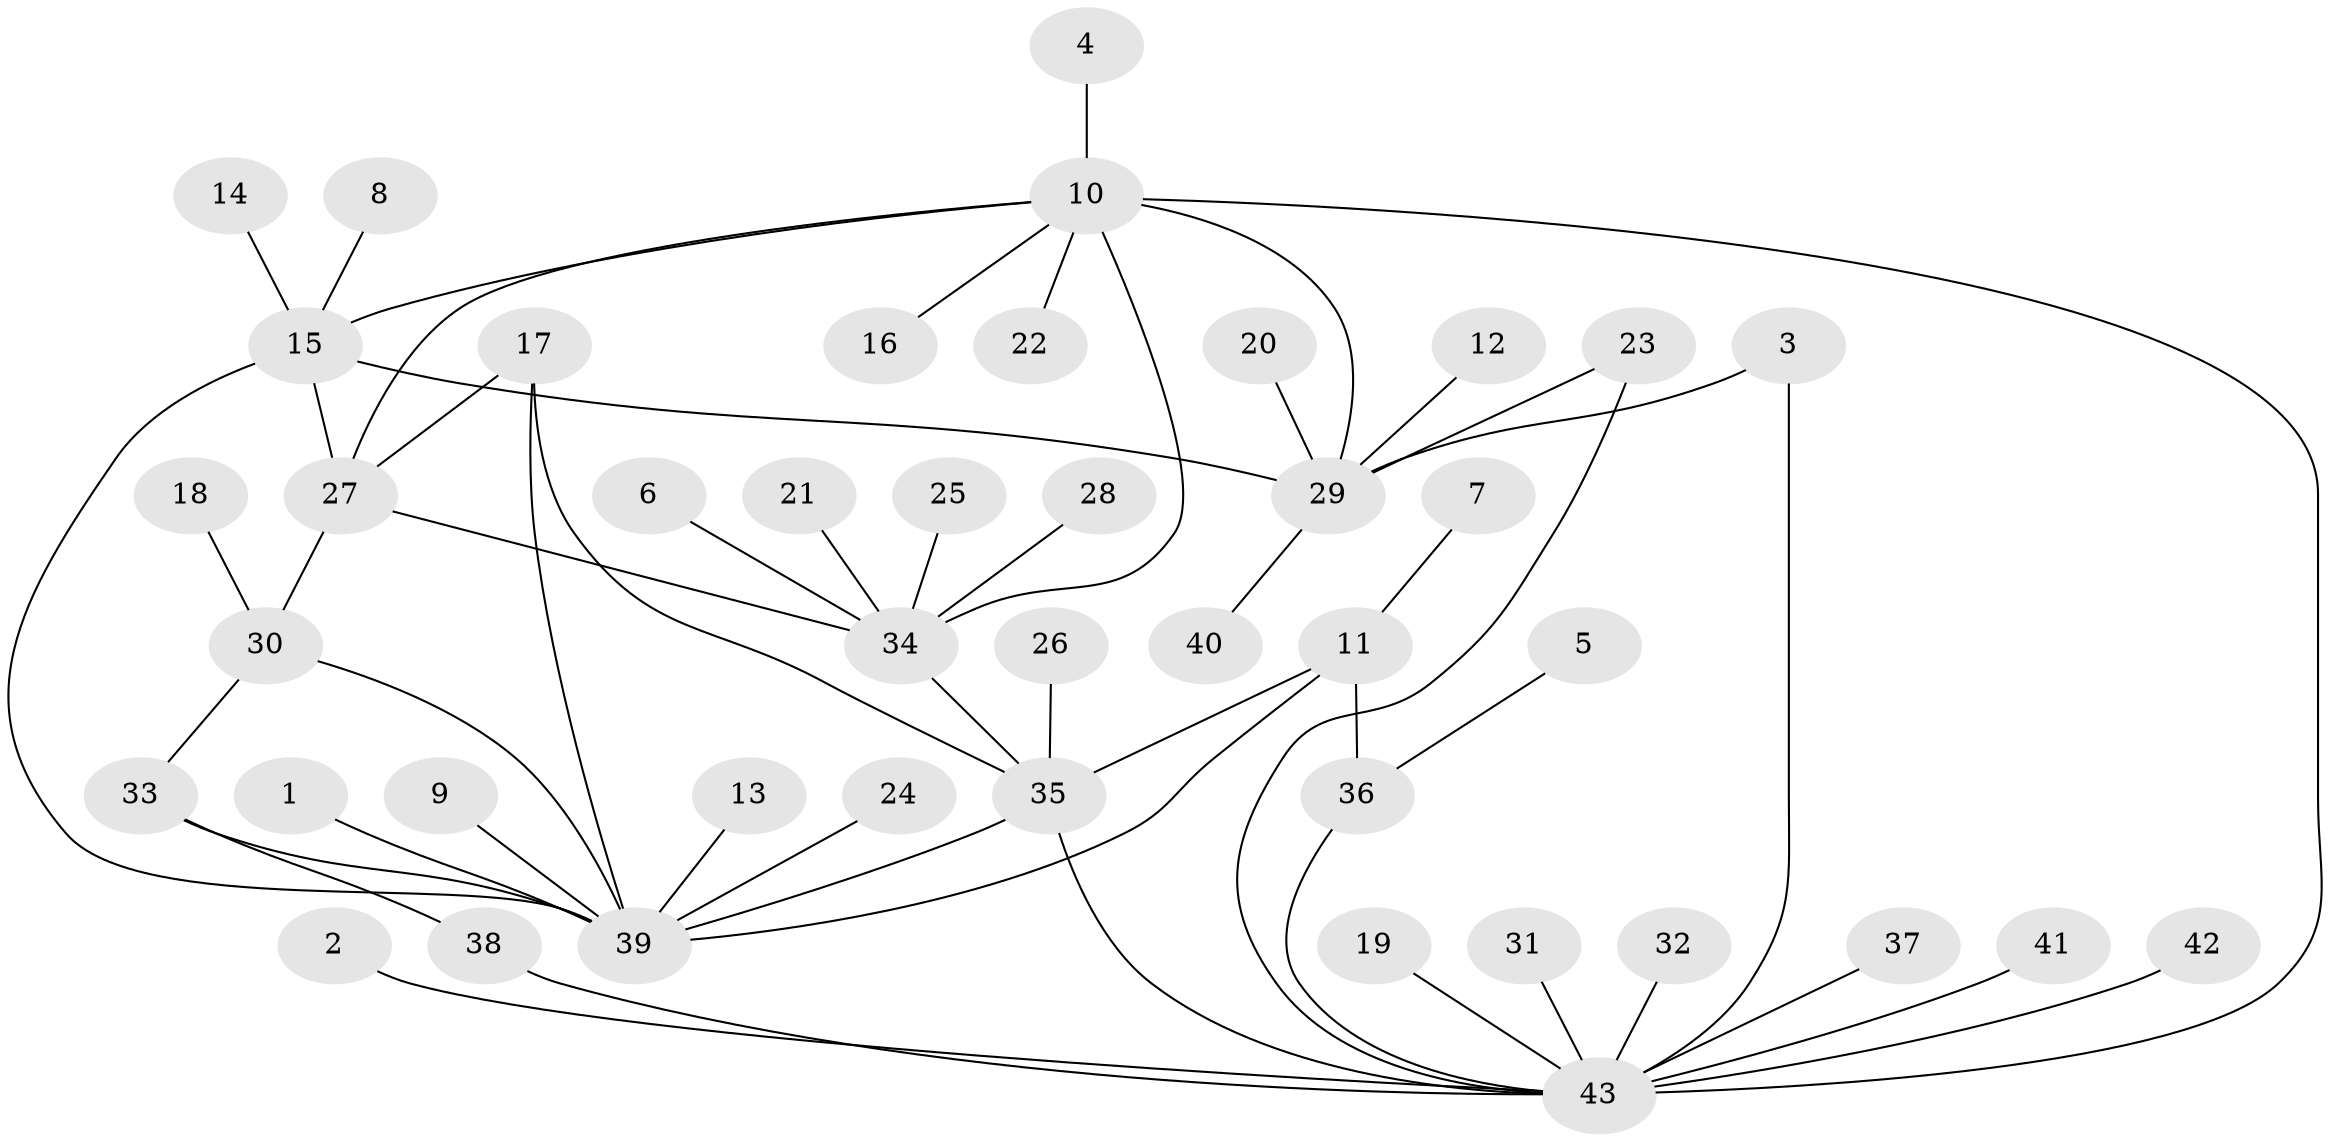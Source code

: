 // original degree distribution, {4: 0.06172839506172839, 12: 0.012345679012345678, 1: 0.5679012345679012, 8: 0.024691358024691357, 13: 0.012345679012345678, 9: 0.012345679012345678, 6: 0.04938271604938271, 2: 0.19753086419753085, 3: 0.037037037037037035, 5: 0.012345679012345678, 10: 0.012345679012345678}
// Generated by graph-tools (version 1.1) at 2025/49/03/09/25 03:49:55]
// undirected, 43 vertices, 56 edges
graph export_dot {
graph [start="1"]
  node [color=gray90,style=filled];
  1;
  2;
  3;
  4;
  5;
  6;
  7;
  8;
  9;
  10;
  11;
  12;
  13;
  14;
  15;
  16;
  17;
  18;
  19;
  20;
  21;
  22;
  23;
  24;
  25;
  26;
  27;
  28;
  29;
  30;
  31;
  32;
  33;
  34;
  35;
  36;
  37;
  38;
  39;
  40;
  41;
  42;
  43;
  1 -- 39 [weight=1.0];
  2 -- 43 [weight=1.0];
  3 -- 29 [weight=1.0];
  3 -- 43 [weight=1.0];
  4 -- 10 [weight=1.0];
  5 -- 36 [weight=1.0];
  6 -- 34 [weight=1.0];
  7 -- 11 [weight=1.0];
  8 -- 15 [weight=1.0];
  9 -- 39 [weight=1.0];
  10 -- 15 [weight=1.0];
  10 -- 16 [weight=1.0];
  10 -- 22 [weight=1.0];
  10 -- 27 [weight=1.0];
  10 -- 29 [weight=1.0];
  10 -- 34 [weight=1.0];
  10 -- 43 [weight=2.0];
  11 -- 35 [weight=1.0];
  11 -- 36 [weight=1.0];
  11 -- 39 [weight=1.0];
  12 -- 29 [weight=1.0];
  13 -- 39 [weight=1.0];
  14 -- 15 [weight=1.0];
  15 -- 27 [weight=1.0];
  15 -- 29 [weight=1.0];
  15 -- 39 [weight=1.0];
  17 -- 27 [weight=1.0];
  17 -- 35 [weight=1.0];
  17 -- 39 [weight=1.0];
  18 -- 30 [weight=1.0];
  19 -- 43 [weight=1.0];
  20 -- 29 [weight=1.0];
  21 -- 34 [weight=1.0];
  23 -- 29 [weight=1.0];
  23 -- 43 [weight=1.0];
  24 -- 39 [weight=1.0];
  25 -- 34 [weight=1.0];
  26 -- 35 [weight=1.0];
  27 -- 30 [weight=1.0];
  27 -- 34 [weight=1.0];
  28 -- 34 [weight=1.0];
  29 -- 40 [weight=1.0];
  30 -- 33 [weight=1.0];
  30 -- 39 [weight=1.0];
  31 -- 43 [weight=1.0];
  32 -- 43 [weight=1.0];
  33 -- 38 [weight=1.0];
  33 -- 39 [weight=1.0];
  34 -- 35 [weight=1.0];
  35 -- 39 [weight=1.0];
  35 -- 43 [weight=1.0];
  36 -- 43 [weight=1.0];
  37 -- 43 [weight=1.0];
  38 -- 43 [weight=1.0];
  41 -- 43 [weight=1.0];
  42 -- 43 [weight=1.0];
}
